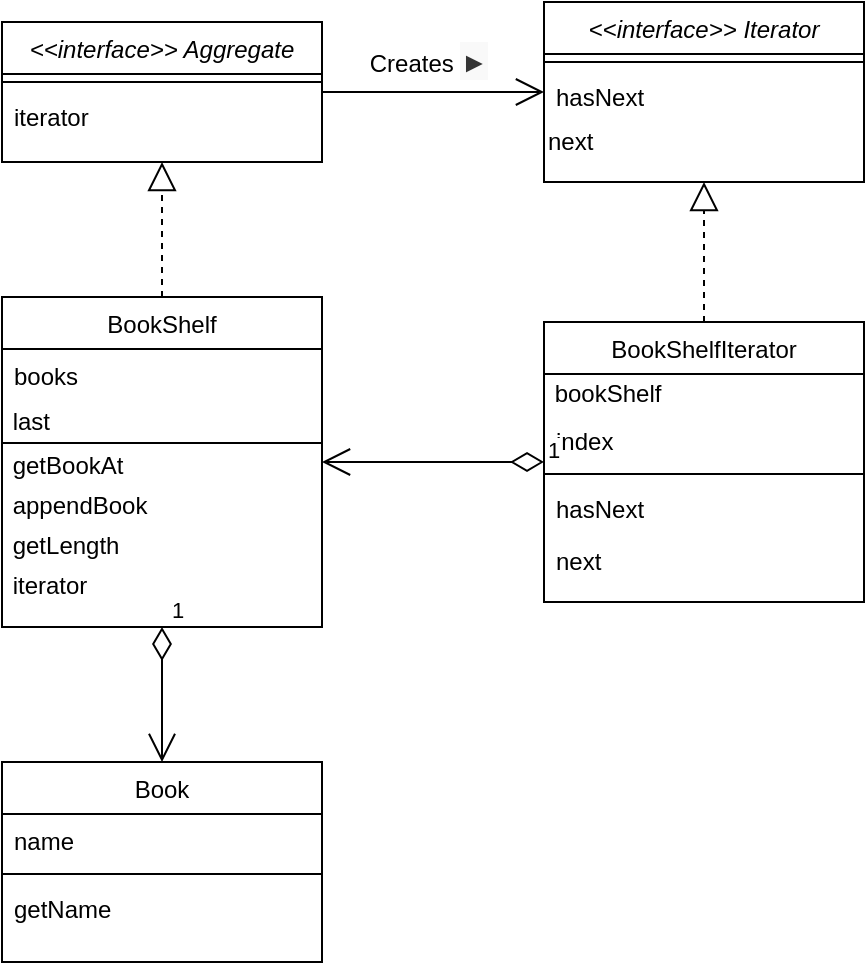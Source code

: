 <mxfile version="12.9.3" type="device"><diagram id="C5RBs43oDa-KdzZeNtuy" name="Page-1"><mxGraphModel dx="1426" dy="2074" grid="1" gridSize="10" guides="1" tooltips="1" connect="1" arrows="1" fold="1" page="1" pageScale="1" pageWidth="827" pageHeight="1169" math="0" shadow="0"><root><mxCell id="WIyWlLk6GJQsqaUBKTNV-0"/><mxCell id="WIyWlLk6GJQsqaUBKTNV-1" parent="WIyWlLk6GJQsqaUBKTNV-0"/><mxCell id="iOKALO3kFAw9y9r0o-wG-12" value="" style="endArrow=block;dashed=1;endFill=0;endSize=12;html=1;" parent="WIyWlLk6GJQsqaUBKTNV-1" source="zkfFHV4jXpPFQw0GAbJ--6" target="zkfFHV4jXpPFQw0GAbJ--0" edge="1"><mxGeometry width="160" relative="1" as="geometry"><mxPoint x="299" y="355" as="sourcePoint"/><mxPoint x="239" y="180" as="targetPoint"/></mxGeometry></mxCell><mxCell id="iOKALO3kFAw9y9r0o-wG-17" value="" style="endArrow=block;dashed=1;endFill=0;endSize=12;html=1;" parent="WIyWlLk6GJQsqaUBKTNV-1" source="zkfFHV4jXpPFQw0GAbJ--17" target="iOKALO3kFAw9y9r0o-wG-6" edge="1"><mxGeometry width="160" relative="1" as="geometry"><mxPoint x="410" y="180" as="sourcePoint"/><mxPoint x="570" y="180" as="targetPoint"/></mxGeometry></mxCell><mxCell id="iOKALO3kFAw9y9r0o-wG-20" value="" style="endArrow=open;endFill=1;endSize=12;html=1;" parent="WIyWlLk6GJQsqaUBKTNV-1" source="zkfFHV4jXpPFQw0GAbJ--0" target="iOKALO3kFAw9y9r0o-wG-6" edge="1"><mxGeometry width="160" relative="1" as="geometry"><mxPoint x="409" y="50" as="sourcePoint"/><mxPoint x="569" y="50" as="targetPoint"/></mxGeometry></mxCell><mxCell id="iOKALO3kFAw9y9r0o-wG-22" value="Creates&amp;nbsp;&lt;span style=&quot;color: rgb(51 , 51 , 51) ; font-family: &amp;#34;open sans&amp;#34; , &amp;#34;helvetica neue&amp;#34; , &amp;#34;helvetica&amp;#34; , &amp;#34;arial&amp;#34; , sans-serif ; font-size: 14px ; text-align: left ; white-space: normal ; background-color: rgb(249 , 249 , 249)&quot;&gt;►&lt;/span&gt;" style="text;html=1;align=center;verticalAlign=middle;resizable=0;points=[];autosize=1;" parent="WIyWlLk6GJQsqaUBKTNV-1" vertex="1"><mxGeometry x="387" y="-20" width="70" height="20" as="geometry"/></mxCell><mxCell id="zkfFHV4jXpPFQw0GAbJ--0" value="&lt;&lt;interface&gt;&gt; Aggregate" style="swimlane;fontStyle=2;align=center;verticalAlign=top;childLayout=stackLayout;horizontal=1;startSize=26;horizontalStack=0;resizeParent=1;resizeLast=0;collapsible=1;marginBottom=0;rounded=0;shadow=0;strokeWidth=1;" parent="WIyWlLk6GJQsqaUBKTNV-1" vertex="1"><mxGeometry x="209" y="-30" width="160" height="70" as="geometry"><mxRectangle x="230" y="140" width="160" height="26" as="alternateBounds"/></mxGeometry></mxCell><mxCell id="zkfFHV4jXpPFQw0GAbJ--4" value="" style="line;html=1;strokeWidth=1;align=left;verticalAlign=middle;spacingTop=-1;spacingLeft=3;spacingRight=3;rotatable=0;labelPosition=right;points=[];portConstraint=eastwest;" parent="zkfFHV4jXpPFQw0GAbJ--0" vertex="1"><mxGeometry y="26" width="160" height="8" as="geometry"/></mxCell><mxCell id="zkfFHV4jXpPFQw0GAbJ--5" value="iterator" style="text;align=left;verticalAlign=top;spacingLeft=4;spacingRight=4;overflow=hidden;rotatable=0;points=[[0,0.5],[1,0.5]];portConstraint=eastwest;" parent="zkfFHV4jXpPFQw0GAbJ--0" vertex="1"><mxGeometry y="34" width="160" height="26" as="geometry"/></mxCell><mxCell id="zkfFHV4jXpPFQw0GAbJ--6" value="BookShelf" style="swimlane;fontStyle=0;align=center;verticalAlign=top;childLayout=stackLayout;horizontal=1;startSize=26;horizontalStack=0;resizeParent=1;resizeLast=0;collapsible=1;marginBottom=0;rounded=0;shadow=0;strokeWidth=1;" parent="WIyWlLk6GJQsqaUBKTNV-1" vertex="1"><mxGeometry x="209" y="107.5" width="160" height="165" as="geometry"><mxRectangle x="130" y="380" width="160" height="26" as="alternateBounds"/></mxGeometry></mxCell><mxCell id="zkfFHV4jXpPFQw0GAbJ--10" value="books" style="text;align=left;verticalAlign=top;spacingLeft=4;spacingRight=4;overflow=hidden;rotatable=0;points=[[0,0.5],[1,0.5]];portConstraint=eastwest;fontStyle=0" parent="zkfFHV4jXpPFQw0GAbJ--6" vertex="1"><mxGeometry y="26" width="160" height="26" as="geometry"/></mxCell><mxCell id="lGClCaZnQCNZUwJcDLWz-21" value="&amp;nbsp;last" style="text;html=1;align=left;verticalAlign=middle;resizable=0;points=[];autosize=1;" parent="zkfFHV4jXpPFQw0GAbJ--6" vertex="1"><mxGeometry y="52" width="160" height="20" as="geometry"/></mxCell><mxCell id="zkfFHV4jXpPFQw0GAbJ--9" value="" style="line;html=1;strokeWidth=1;align=left;verticalAlign=middle;spacingTop=-1;spacingLeft=3;spacingRight=3;rotatable=0;labelPosition=right;points=[];portConstraint=eastwest;" parent="zkfFHV4jXpPFQw0GAbJ--6" vertex="1"><mxGeometry y="72" width="160" height="2" as="geometry"/></mxCell><mxCell id="lGClCaZnQCNZUwJcDLWz-19" value="&amp;nbsp;getBookAt" style="text;html=1;align=left;verticalAlign=middle;resizable=0;points=[];autosize=1;" parent="zkfFHV4jXpPFQw0GAbJ--6" vertex="1"><mxGeometry y="74" width="160" height="20" as="geometry"/></mxCell><mxCell id="lGClCaZnQCNZUwJcDLWz-22" value="&amp;nbsp;appendBook" style="text;html=1;align=left;verticalAlign=middle;resizable=0;points=[];autosize=1;" parent="zkfFHV4jXpPFQw0GAbJ--6" vertex="1"><mxGeometry y="94" width="160" height="20" as="geometry"/></mxCell><mxCell id="lGClCaZnQCNZUwJcDLWz-23" value="&amp;nbsp;getLength" style="text;html=1;align=left;verticalAlign=middle;resizable=0;points=[];autosize=1;" parent="zkfFHV4jXpPFQw0GAbJ--6" vertex="1"><mxGeometry y="114" width="160" height="20" as="geometry"/></mxCell><mxCell id="lGClCaZnQCNZUwJcDLWz-24" value="&amp;nbsp;iterator" style="text;html=1;align=left;verticalAlign=middle;resizable=0;points=[];autosize=1;" parent="zkfFHV4jXpPFQw0GAbJ--6" vertex="1"><mxGeometry y="134" width="160" height="20" as="geometry"/></mxCell><mxCell id="lGClCaZnQCNZUwJcDLWz-9" value="Book" style="swimlane;fontStyle=0;align=center;verticalAlign=top;childLayout=stackLayout;horizontal=1;startSize=26;horizontalStack=0;resizeParent=1;resizeLast=0;collapsible=1;marginBottom=0;rounded=0;shadow=0;strokeWidth=1;" parent="WIyWlLk6GJQsqaUBKTNV-1" vertex="1"><mxGeometry x="209" y="340" width="160" height="100" as="geometry"><mxRectangle x="550" y="140" width="160" height="26" as="alternateBounds"/></mxGeometry></mxCell><mxCell id="lGClCaZnQCNZUwJcDLWz-10" value="name" style="text;align=left;verticalAlign=top;spacingLeft=4;spacingRight=4;overflow=hidden;rotatable=0;points=[[0,0.5],[1,0.5]];portConstraint=eastwest;" parent="lGClCaZnQCNZUwJcDLWz-9" vertex="1"><mxGeometry y="26" width="160" height="26" as="geometry"/></mxCell><mxCell id="lGClCaZnQCNZUwJcDLWz-11" value="" style="line;html=1;strokeWidth=1;align=left;verticalAlign=middle;spacingTop=-1;spacingLeft=3;spacingRight=3;rotatable=0;labelPosition=right;points=[];portConstraint=eastwest;" parent="lGClCaZnQCNZUwJcDLWz-9" vertex="1"><mxGeometry y="52" width="160" height="8" as="geometry"/></mxCell><mxCell id="lGClCaZnQCNZUwJcDLWz-12" value="getName" style="text;align=left;verticalAlign=top;spacingLeft=4;spacingRight=4;overflow=hidden;rotatable=0;points=[[0,0.5],[1,0.5]];portConstraint=eastwest;" parent="lGClCaZnQCNZUwJcDLWz-9" vertex="1"><mxGeometry y="60" width="160" height="26" as="geometry"/></mxCell><mxCell id="iOKALO3kFAw9y9r0o-wG-6" value="&lt;&lt;interface&gt;&gt; Iterator" style="swimlane;fontStyle=2;align=center;verticalAlign=top;childLayout=stackLayout;horizontal=1;startSize=26;horizontalStack=0;resizeParent=1;resizeLast=0;collapsible=1;marginBottom=0;rounded=0;shadow=0;strokeWidth=1;" parent="WIyWlLk6GJQsqaUBKTNV-1" vertex="1"><mxGeometry x="480" y="-40" width="160" height="90" as="geometry"><mxRectangle x="230" y="140" width="160" height="26" as="alternateBounds"/></mxGeometry></mxCell><mxCell id="iOKALO3kFAw9y9r0o-wG-10" value="" style="line;html=1;strokeWidth=1;align=left;verticalAlign=middle;spacingTop=-1;spacingLeft=3;spacingRight=3;rotatable=0;labelPosition=right;points=[];portConstraint=eastwest;" parent="iOKALO3kFAw9y9r0o-wG-6" vertex="1"><mxGeometry y="26" width="160" height="8" as="geometry"/></mxCell><mxCell id="iOKALO3kFAw9y9r0o-wG-11" value="hasNext" style="text;align=left;verticalAlign=top;spacingLeft=4;spacingRight=4;overflow=hidden;rotatable=0;points=[[0,0.5],[1,0.5]];portConstraint=eastwest;" parent="iOKALO3kFAw9y9r0o-wG-6" vertex="1"><mxGeometry y="34" width="160" height="26" as="geometry"/></mxCell><mxCell id="iOKALO3kFAw9y9r0o-wG-15" value="next" style="text;html=1;align=left;verticalAlign=middle;resizable=0;points=[];autosize=1;" parent="iOKALO3kFAw9y9r0o-wG-6" vertex="1"><mxGeometry y="60" width="160" height="20" as="geometry"/></mxCell><mxCell id="zkfFHV4jXpPFQw0GAbJ--17" value="BookShelfIterator" style="swimlane;fontStyle=0;align=center;verticalAlign=top;childLayout=stackLayout;horizontal=1;startSize=26;horizontalStack=0;resizeParent=1;resizeLast=0;collapsible=1;marginBottom=0;rounded=0;shadow=0;strokeWidth=1;" parent="WIyWlLk6GJQsqaUBKTNV-1" vertex="1"><mxGeometry x="480" y="120" width="160" height="140" as="geometry"><mxRectangle x="550" y="140" width="160" height="26" as="alternateBounds"/></mxGeometry></mxCell><mxCell id="lGClCaZnQCNZUwJcDLWz-25" value="&amp;nbsp;bookShelf" style="text;html=1;align=left;verticalAlign=middle;resizable=0;points=[];autosize=1;" parent="zkfFHV4jXpPFQw0GAbJ--17" vertex="1"><mxGeometry y="26" width="160" height="20" as="geometry"/></mxCell><mxCell id="zkfFHV4jXpPFQw0GAbJ--18" value="index" style="text;align=left;verticalAlign=top;spacingLeft=4;spacingRight=4;overflow=hidden;rotatable=0;points=[[0,0.5],[1,0.5]];portConstraint=eastwest;" parent="zkfFHV4jXpPFQw0GAbJ--17" vertex="1"><mxGeometry y="46" width="160" height="26" as="geometry"/></mxCell><mxCell id="zkfFHV4jXpPFQw0GAbJ--23" value="" style="line;html=1;strokeWidth=1;align=left;verticalAlign=middle;spacingTop=-1;spacingLeft=3;spacingRight=3;rotatable=0;labelPosition=right;points=[];portConstraint=eastwest;" parent="zkfFHV4jXpPFQw0GAbJ--17" vertex="1"><mxGeometry y="72" width="160" height="8" as="geometry"/></mxCell><mxCell id="zkfFHV4jXpPFQw0GAbJ--24" value="hasNext" style="text;align=left;verticalAlign=top;spacingLeft=4;spacingRight=4;overflow=hidden;rotatable=0;points=[[0,0.5],[1,0.5]];portConstraint=eastwest;" parent="zkfFHV4jXpPFQw0GAbJ--17" vertex="1"><mxGeometry y="80" width="160" height="26" as="geometry"/></mxCell><mxCell id="zkfFHV4jXpPFQw0GAbJ--25" value="next" style="text;align=left;verticalAlign=top;spacingLeft=4;spacingRight=4;overflow=hidden;rotatable=0;points=[[0,0.5],[1,0.5]];portConstraint=eastwest;" parent="zkfFHV4jXpPFQw0GAbJ--17" vertex="1"><mxGeometry y="106" width="160" height="26" as="geometry"/></mxCell><mxCell id="9T_IpJC9s4WEBpjsbwWe-0" value="1" style="endArrow=open;html=1;endSize=12;startArrow=diamondThin;startSize=14;startFill=0;edgeStyle=orthogonalEdgeStyle;align=left;verticalAlign=bottom;" parent="WIyWlLk6GJQsqaUBKTNV-1" source="zkfFHV4jXpPFQw0GAbJ--17" target="zkfFHV4jXpPFQw0GAbJ--6" edge="1"><mxGeometry x="-1" y="3" relative="1" as="geometry"><mxPoint x="370" y="170" as="sourcePoint"/><mxPoint x="530" y="170" as="targetPoint"/></mxGeometry></mxCell><mxCell id="9T_IpJC9s4WEBpjsbwWe-1" value="1" style="endArrow=open;html=1;endSize=12;startArrow=diamondThin;startSize=14;startFill=0;edgeStyle=orthogonalEdgeStyle;align=left;verticalAlign=bottom;" parent="WIyWlLk6GJQsqaUBKTNV-1" source="zkfFHV4jXpPFQw0GAbJ--6" target="lGClCaZnQCNZUwJcDLWz-9" edge="1"><mxGeometry x="-1" y="3" relative="1" as="geometry"><mxPoint x="410" y="320" as="sourcePoint"/><mxPoint x="530" y="170" as="targetPoint"/></mxGeometry></mxCell></root></mxGraphModel></diagram></mxfile>